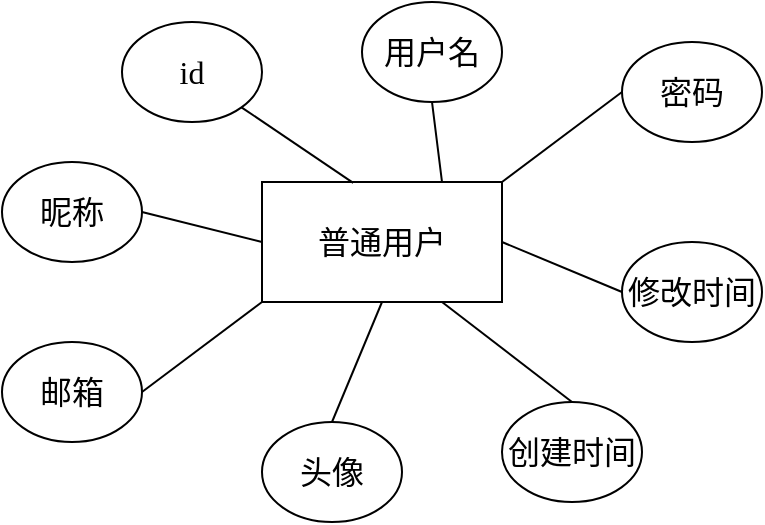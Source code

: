<mxfile version="20.3.0" type="device"><diagram id="oQAppugL--1VOf8fdIfT" name="第 1 页"><mxGraphModel dx="1038" dy="641" grid="1" gridSize="10" guides="1" tooltips="1" connect="1" arrows="1" fold="1" page="1" pageScale="1" pageWidth="827" pageHeight="1169" math="0" shadow="0"><root><mxCell id="0"/><mxCell id="1" parent="0"/><mxCell id="H31JuUvZ5njRrxnsmYhs-1" value="普通用户" style="rounded=0;whiteSpace=wrap;html=1;fontFamily=Times New Roman;fontSize=16;" parent="1" vertex="1"><mxGeometry x="350" y="270" width="120" height="60" as="geometry"/></mxCell><mxCell id="H31JuUvZ5njRrxnsmYhs-2" value="id" style="ellipse;whiteSpace=wrap;html=1;fontFamily=Times New Roman;fontSize=16;" parent="1" vertex="1"><mxGeometry x="280" y="190" width="70" height="50" as="geometry"/></mxCell><mxCell id="H31JuUvZ5njRrxnsmYhs-3" value="用户名" style="ellipse;whiteSpace=wrap;html=1;fontFamily=Times New Roman;fontSize=16;" parent="1" vertex="1"><mxGeometry x="400" y="180" width="70" height="50" as="geometry"/></mxCell><mxCell id="H31JuUvZ5njRrxnsmYhs-4" value="密码" style="ellipse;whiteSpace=wrap;html=1;fontFamily=Times New Roman;fontSize=16;" parent="1" vertex="1"><mxGeometry x="530" y="200" width="70" height="50" as="geometry"/></mxCell><mxCell id="H31JuUvZ5njRrxnsmYhs-5" value="昵称" style="ellipse;whiteSpace=wrap;html=1;fontFamily=Times New Roman;fontSize=16;" parent="1" vertex="1"><mxGeometry x="220" y="260" width="70" height="50" as="geometry"/></mxCell><mxCell id="H31JuUvZ5njRrxnsmYhs-6" value="邮箱" style="ellipse;whiteSpace=wrap;html=1;fontFamily=Times New Roman;fontSize=16;" parent="1" vertex="1"><mxGeometry x="220" y="350" width="70" height="50" as="geometry"/></mxCell><mxCell id="H31JuUvZ5njRrxnsmYhs-7" value="头像" style="ellipse;whiteSpace=wrap;html=1;fontFamily=Times New Roman;fontSize=16;" parent="1" vertex="1"><mxGeometry x="350" y="390" width="70" height="50" as="geometry"/></mxCell><mxCell id="H31JuUvZ5njRrxnsmYhs-8" value="创建时间" style="ellipse;whiteSpace=wrap;html=1;fontFamily=Times New Roman;fontSize=16;" parent="1" vertex="1"><mxGeometry x="470" y="380" width="70" height="50" as="geometry"/></mxCell><mxCell id="H31JuUvZ5njRrxnsmYhs-9" value="修改时间" style="ellipse;whiteSpace=wrap;html=1;fontFamily=Times New Roman;fontSize=16;" parent="1" vertex="1"><mxGeometry x="530" y="300" width="70" height="50" as="geometry"/></mxCell><mxCell id="H31JuUvZ5njRrxnsmYhs-10" value="" style="endArrow=none;html=1;rounded=0;exitX=0;exitY=0.5;exitDx=0;exitDy=0;entryX=1;entryY=0.5;entryDx=0;entryDy=0;fontFamily=Times New Roman;fontSize=16;" parent="1" source="H31JuUvZ5njRrxnsmYhs-1" target="H31JuUvZ5njRrxnsmYhs-5" edge="1"><mxGeometry width="50" height="50" relative="1" as="geometry"><mxPoint x="400" y="360" as="sourcePoint"/><mxPoint x="450" y="310" as="targetPoint"/></mxGeometry></mxCell><mxCell id="H31JuUvZ5njRrxnsmYhs-11" value="" style="endArrow=none;html=1;rounded=0;exitX=0;exitY=1;exitDx=0;exitDy=0;entryX=1;entryY=0.5;entryDx=0;entryDy=0;fontFamily=Times New Roman;fontSize=16;" parent="1" source="H31JuUvZ5njRrxnsmYhs-1" target="H31JuUvZ5njRrxnsmYhs-6" edge="1"><mxGeometry width="50" height="50" relative="1" as="geometry"><mxPoint x="400" y="360" as="sourcePoint"/><mxPoint x="450" y="310" as="targetPoint"/></mxGeometry></mxCell><mxCell id="H31JuUvZ5njRrxnsmYhs-12" value="" style="endArrow=none;html=1;rounded=0;exitX=0.5;exitY=0;exitDx=0;exitDy=0;entryX=0.5;entryY=1;entryDx=0;entryDy=0;fontFamily=Times New Roman;fontSize=16;" parent="1" source="H31JuUvZ5njRrxnsmYhs-7" target="H31JuUvZ5njRrxnsmYhs-1" edge="1"><mxGeometry width="50" height="50" relative="1" as="geometry"><mxPoint x="400" y="360" as="sourcePoint"/><mxPoint x="450" y="310" as="targetPoint"/></mxGeometry></mxCell><mxCell id="H31JuUvZ5njRrxnsmYhs-13" value="" style="endArrow=none;html=1;rounded=0;exitX=0.5;exitY=0;exitDx=0;exitDy=0;entryX=0.75;entryY=1;entryDx=0;entryDy=0;fontFamily=Times New Roman;fontSize=16;" parent="1" source="H31JuUvZ5njRrxnsmYhs-8" target="H31JuUvZ5njRrxnsmYhs-1" edge="1"><mxGeometry width="50" height="50" relative="1" as="geometry"><mxPoint x="400" y="360" as="sourcePoint"/><mxPoint x="450" y="310" as="targetPoint"/></mxGeometry></mxCell><mxCell id="H31JuUvZ5njRrxnsmYhs-14" value="" style="endArrow=none;html=1;rounded=0;exitX=0;exitY=0.5;exitDx=0;exitDy=0;entryX=1;entryY=0.5;entryDx=0;entryDy=0;fontFamily=Times New Roman;fontSize=16;" parent="1" source="H31JuUvZ5njRrxnsmYhs-9" target="H31JuUvZ5njRrxnsmYhs-1" edge="1"><mxGeometry width="50" height="50" relative="1" as="geometry"><mxPoint x="400" y="360" as="sourcePoint"/><mxPoint x="470" y="310" as="targetPoint"/></mxGeometry></mxCell><mxCell id="H31JuUvZ5njRrxnsmYhs-15" value="" style="endArrow=none;html=1;rounded=0;exitX=0;exitY=0.5;exitDx=0;exitDy=0;entryX=1;entryY=0;entryDx=0;entryDy=0;fontFamily=Times New Roman;fontSize=16;" parent="1" source="H31JuUvZ5njRrxnsmYhs-4" target="H31JuUvZ5njRrxnsmYhs-1" edge="1"><mxGeometry width="50" height="50" relative="1" as="geometry"><mxPoint x="400" y="360" as="sourcePoint"/><mxPoint x="450" y="310" as="targetPoint"/></mxGeometry></mxCell><mxCell id="H31JuUvZ5njRrxnsmYhs-16" value="" style="endArrow=none;html=1;rounded=0;exitX=0.5;exitY=1;exitDx=0;exitDy=0;entryX=0.75;entryY=0;entryDx=0;entryDy=0;fontFamily=Times New Roman;fontSize=16;" parent="1" source="H31JuUvZ5njRrxnsmYhs-3" target="H31JuUvZ5njRrxnsmYhs-1" edge="1"><mxGeometry width="50" height="50" relative="1" as="geometry"><mxPoint x="400" y="360" as="sourcePoint"/><mxPoint x="450" y="310" as="targetPoint"/></mxGeometry></mxCell><mxCell id="H31JuUvZ5njRrxnsmYhs-17" value="" style="endArrow=none;html=1;rounded=0;exitX=1;exitY=1;exitDx=0;exitDy=0;entryX=0.38;entryY=0.007;entryDx=0;entryDy=0;entryPerimeter=0;fontFamily=Times New Roman;fontSize=16;" parent="1" source="H31JuUvZ5njRrxnsmYhs-2" target="H31JuUvZ5njRrxnsmYhs-1" edge="1"><mxGeometry width="50" height="50" relative="1" as="geometry"><mxPoint x="400" y="360" as="sourcePoint"/><mxPoint x="450" y="310" as="targetPoint"/></mxGeometry></mxCell></root></mxGraphModel></diagram></mxfile>